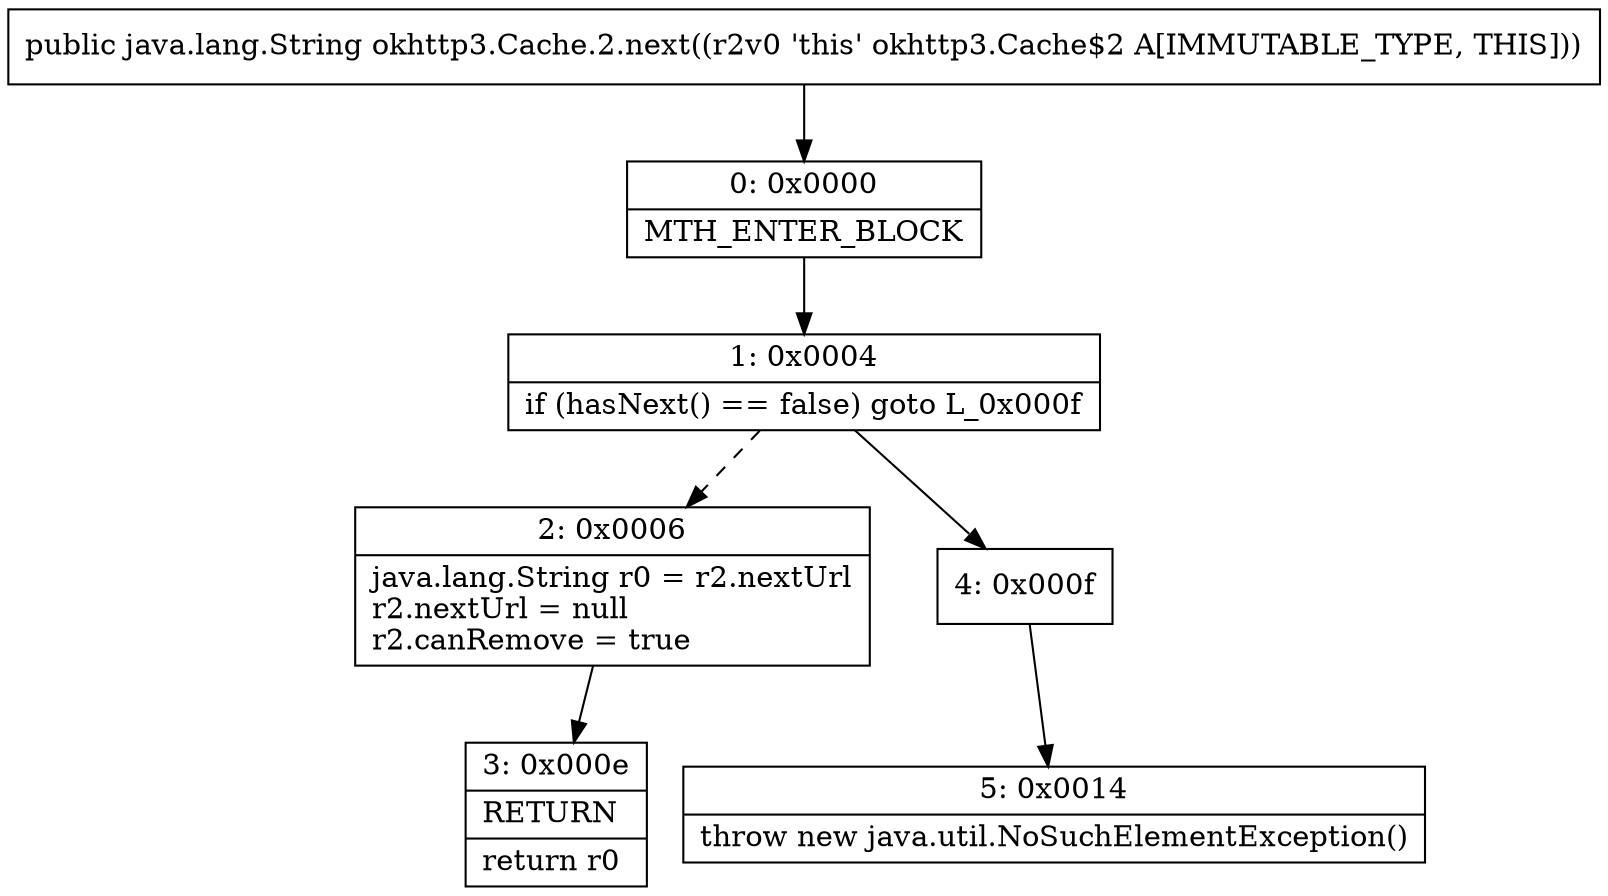 digraph "CFG forokhttp3.Cache.2.next()Ljava\/lang\/String;" {
Node_0 [shape=record,label="{0\:\ 0x0000|MTH_ENTER_BLOCK\l}"];
Node_1 [shape=record,label="{1\:\ 0x0004|if (hasNext() == false) goto L_0x000f\l}"];
Node_2 [shape=record,label="{2\:\ 0x0006|java.lang.String r0 = r2.nextUrl\lr2.nextUrl = null\lr2.canRemove = true\l}"];
Node_3 [shape=record,label="{3\:\ 0x000e|RETURN\l|return r0\l}"];
Node_4 [shape=record,label="{4\:\ 0x000f}"];
Node_5 [shape=record,label="{5\:\ 0x0014|throw new java.util.NoSuchElementException()\l}"];
MethodNode[shape=record,label="{public java.lang.String okhttp3.Cache.2.next((r2v0 'this' okhttp3.Cache$2 A[IMMUTABLE_TYPE, THIS])) }"];
MethodNode -> Node_0;
Node_0 -> Node_1;
Node_1 -> Node_2[style=dashed];
Node_1 -> Node_4;
Node_2 -> Node_3;
Node_4 -> Node_5;
}

